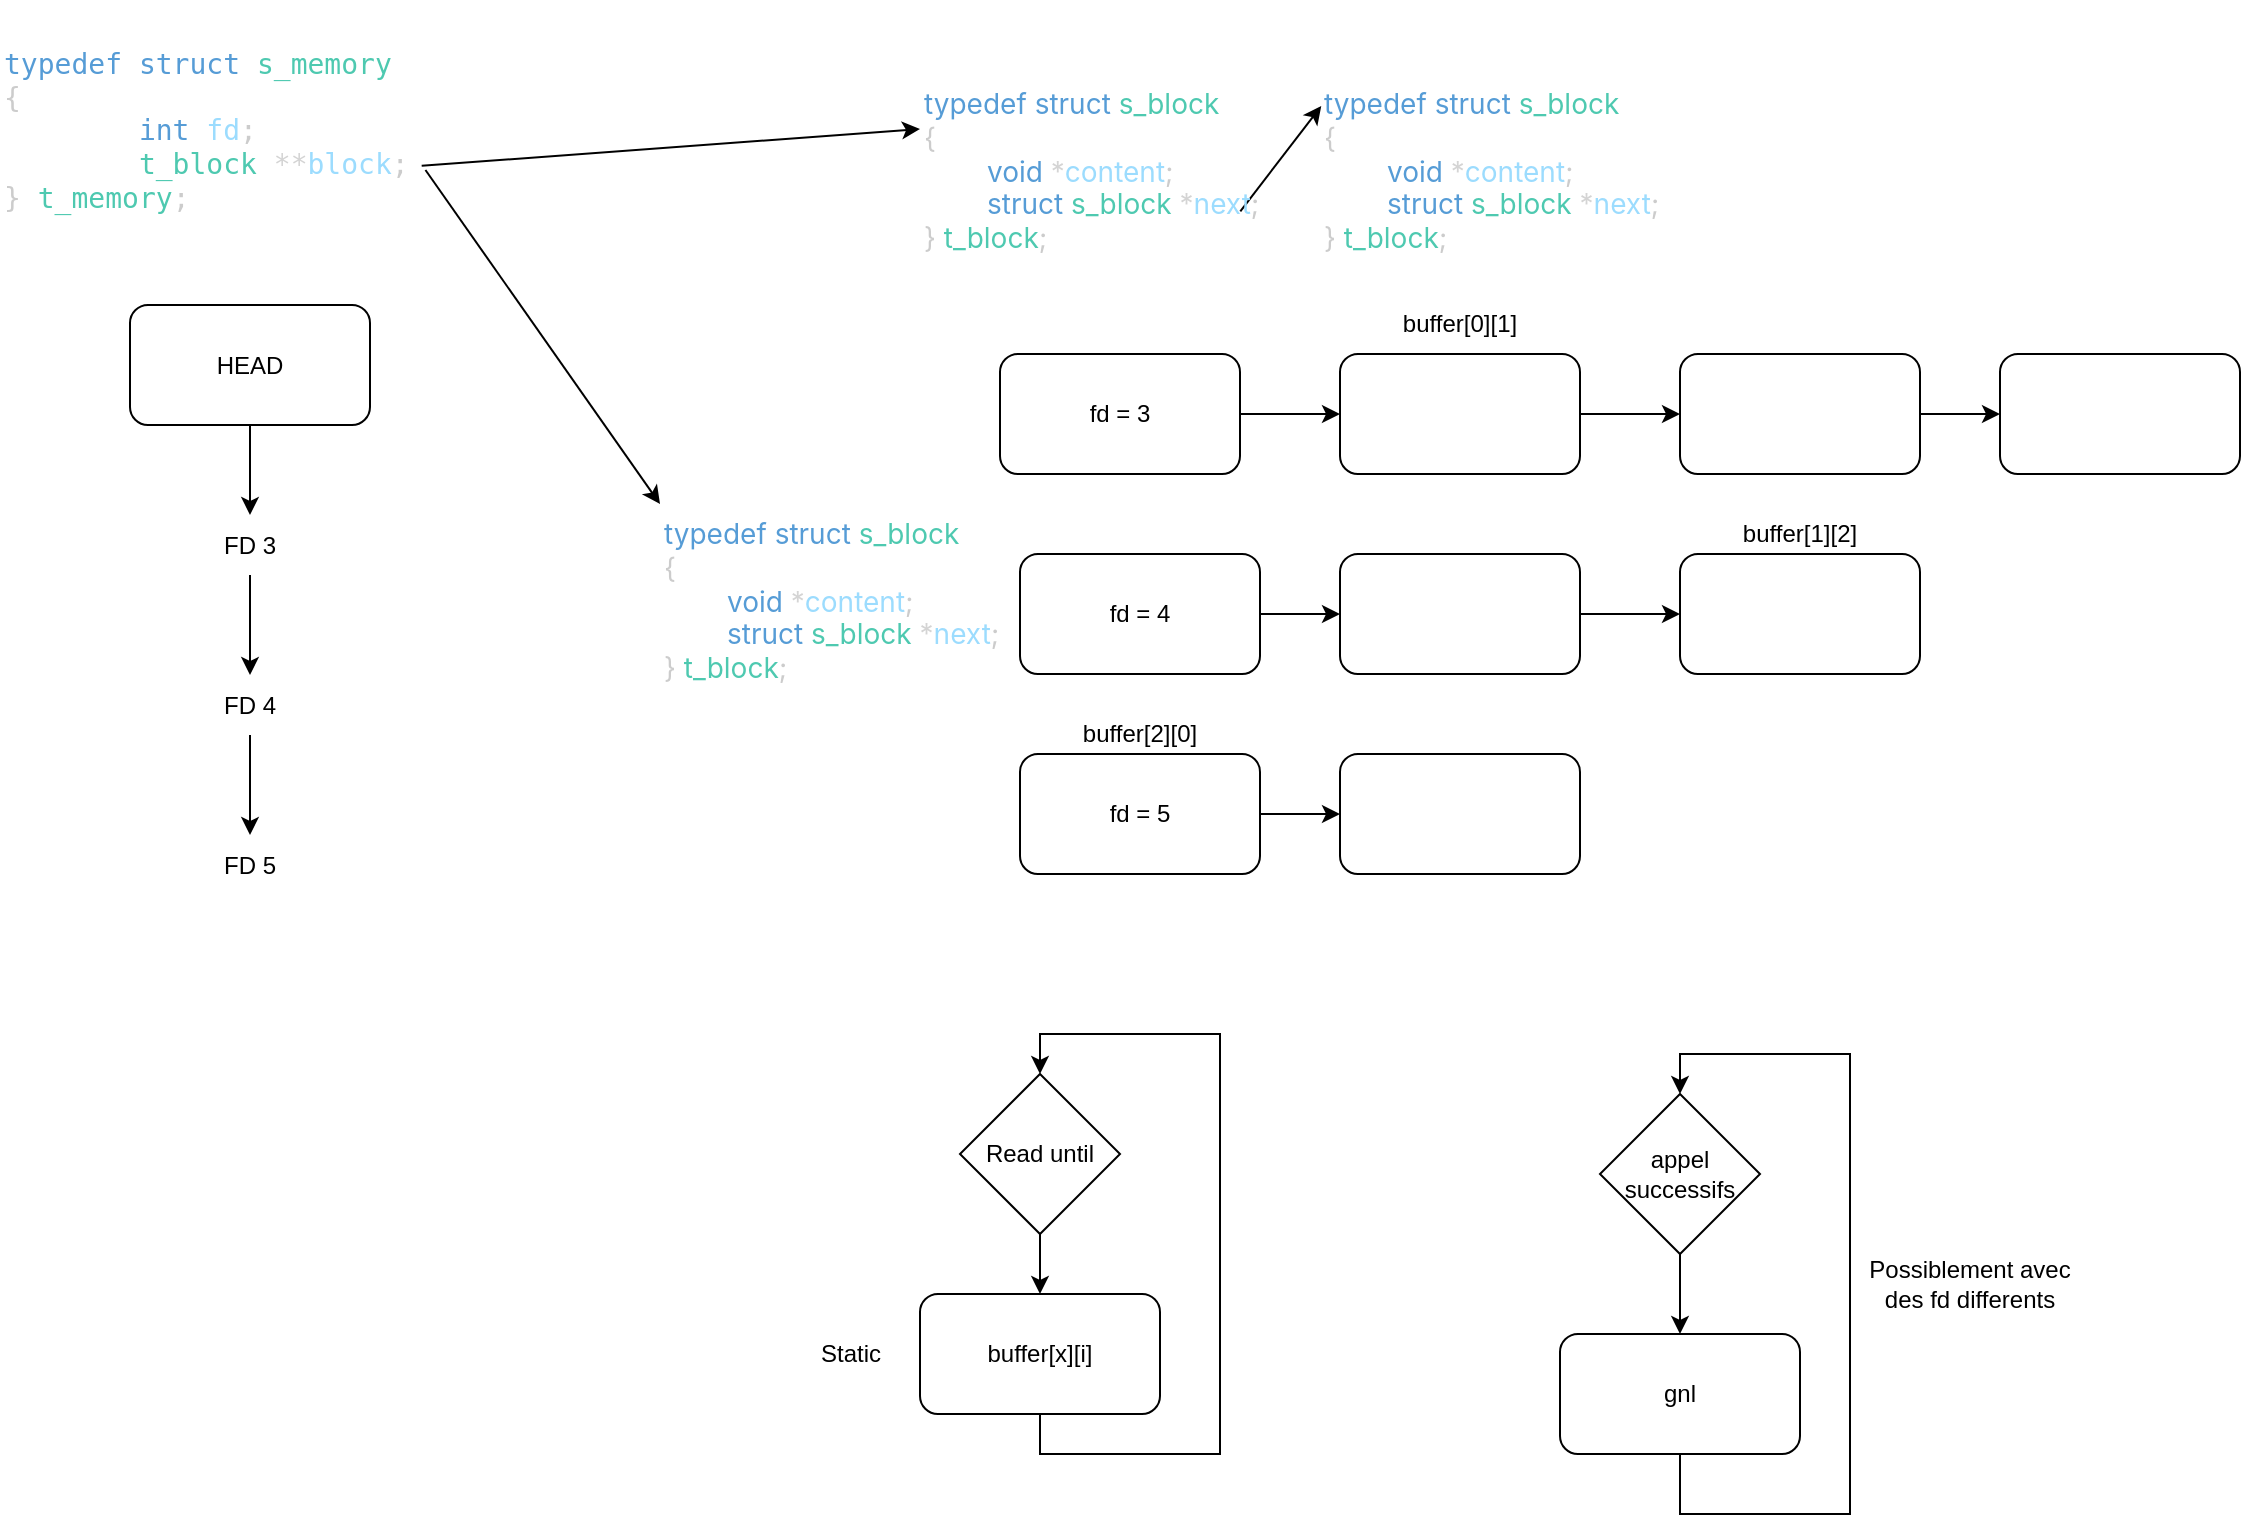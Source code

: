 <mxfile>
    <diagram name="Page-1" id="oualNqmhVdSyiMbCjpdy">
        <mxGraphModel dx="2861" dy="922" grid="1" gridSize="10" guides="1" tooltips="1" connect="1" arrows="1" fold="1" page="1" pageScale="1" pageWidth="850" pageHeight="1100" math="0" shadow="0">
            <root>
                <mxCell id="0"/>
                <mxCell id="1" parent="0"/>
                <mxCell id="vRCCecJixSy_UI1cMsrU-2" style="edgeStyle=orthogonalEdgeStyle;rounded=0;orthogonalLoop=1;jettySize=auto;html=1;entryX=0.5;entryY=0;entryDx=0;entryDy=0;" parent="1" source="msT65zn4vpUbiCjl3Sjb-1" target="msT65zn4vpUbiCjl3Sjb-8" edge="1">
                    <mxGeometry relative="1" as="geometry">
                        <Array as="points">
                            <mxPoint x="40" y="830"/>
                            <mxPoint x="130" y="830"/>
                            <mxPoint x="130" y="620"/>
                            <mxPoint x="40" y="620"/>
                        </Array>
                    </mxGeometry>
                </mxCell>
                <mxCell id="msT65zn4vpUbiCjl3Sjb-1" value="buffer[x][i]" style="rounded=1;whiteSpace=wrap;html=1;" parent="1" vertex="1">
                    <mxGeometry x="-20" y="750" width="120" height="60" as="geometry"/>
                </mxCell>
                <mxCell id="msT65zn4vpUbiCjl3Sjb-6" style="edgeStyle=orthogonalEdgeStyle;rounded=0;orthogonalLoop=1;jettySize=auto;html=1;entryX=0.5;entryY=0;entryDx=0;entryDy=0;" parent="1" source="msT65zn4vpUbiCjl3Sjb-2" target="msT65zn4vpUbiCjl3Sjb-3" edge="1">
                    <mxGeometry relative="1" as="geometry">
                        <Array as="points">
                            <mxPoint x="360" y="860"/>
                            <mxPoint x="445" y="860"/>
                            <mxPoint x="445" y="630"/>
                            <mxPoint x="360" y="630"/>
                        </Array>
                    </mxGeometry>
                </mxCell>
                <mxCell id="msT65zn4vpUbiCjl3Sjb-2" value="gnl" style="rounded=1;whiteSpace=wrap;html=1;" parent="1" vertex="1">
                    <mxGeometry x="300" y="770" width="120" height="60" as="geometry"/>
                </mxCell>
                <mxCell id="msT65zn4vpUbiCjl3Sjb-5" value="" style="edgeStyle=orthogonalEdgeStyle;rounded=0;orthogonalLoop=1;jettySize=auto;html=1;" parent="1" source="msT65zn4vpUbiCjl3Sjb-3" target="msT65zn4vpUbiCjl3Sjb-2" edge="1">
                    <mxGeometry relative="1" as="geometry"/>
                </mxCell>
                <mxCell id="msT65zn4vpUbiCjl3Sjb-3" value="appel successifs" style="rhombus;whiteSpace=wrap;html=1;" parent="1" vertex="1">
                    <mxGeometry x="320" y="650" width="80" height="80" as="geometry"/>
                </mxCell>
                <mxCell id="msT65zn4vpUbiCjl3Sjb-9" value="" style="edgeStyle=orthogonalEdgeStyle;rounded=0;orthogonalLoop=1;jettySize=auto;html=1;" parent="1" source="msT65zn4vpUbiCjl3Sjb-8" target="msT65zn4vpUbiCjl3Sjb-1" edge="1">
                    <mxGeometry relative="1" as="geometry"/>
                </mxCell>
                <mxCell id="msT65zn4vpUbiCjl3Sjb-8" value="Read until" style="rhombus;whiteSpace=wrap;html=1;" parent="1" vertex="1">
                    <mxGeometry y="640" width="80" height="80" as="geometry"/>
                </mxCell>
                <mxCell id="msT65zn4vpUbiCjl3Sjb-13" value="" style="edgeStyle=orthogonalEdgeStyle;rounded=0;orthogonalLoop=1;jettySize=auto;html=1;" parent="1" source="msT65zn4vpUbiCjl3Sjb-11" target="msT65zn4vpUbiCjl3Sjb-12" edge="1">
                    <mxGeometry relative="1" as="geometry"/>
                </mxCell>
                <mxCell id="msT65zn4vpUbiCjl3Sjb-11" value="fd = 3" style="rounded=1;whiteSpace=wrap;html=1;" parent="1" vertex="1">
                    <mxGeometry x="20" y="280" width="120" height="60" as="geometry"/>
                </mxCell>
                <mxCell id="msT65zn4vpUbiCjl3Sjb-16" value="" style="edgeStyle=orthogonalEdgeStyle;rounded=0;orthogonalLoop=1;jettySize=auto;html=1;" parent="1" source="msT65zn4vpUbiCjl3Sjb-12" target="msT65zn4vpUbiCjl3Sjb-14" edge="1">
                    <mxGeometry relative="1" as="geometry"/>
                </mxCell>
                <mxCell id="msT65zn4vpUbiCjl3Sjb-12" value="" style="rounded=1;whiteSpace=wrap;html=1;" parent="1" vertex="1">
                    <mxGeometry x="190" y="280" width="120" height="60" as="geometry"/>
                </mxCell>
                <mxCell id="msT65zn4vpUbiCjl3Sjb-17" value="" style="edgeStyle=orthogonalEdgeStyle;rounded=0;orthogonalLoop=1;jettySize=auto;html=1;" parent="1" source="msT65zn4vpUbiCjl3Sjb-14" target="msT65zn4vpUbiCjl3Sjb-15" edge="1">
                    <mxGeometry relative="1" as="geometry"/>
                </mxCell>
                <mxCell id="msT65zn4vpUbiCjl3Sjb-14" value="" style="rounded=1;whiteSpace=wrap;html=1;" parent="1" vertex="1">
                    <mxGeometry x="360" y="280" width="120" height="60" as="geometry"/>
                </mxCell>
                <mxCell id="msT65zn4vpUbiCjl3Sjb-15" value="" style="rounded=1;whiteSpace=wrap;html=1;" parent="1" vertex="1">
                    <mxGeometry x="520" y="280" width="120" height="60" as="geometry"/>
                </mxCell>
                <mxCell id="msT65zn4vpUbiCjl3Sjb-18" value="" style="edgeStyle=orthogonalEdgeStyle;rounded=0;orthogonalLoop=1;jettySize=auto;html=1;" parent="1" source="msT65zn4vpUbiCjl3Sjb-19" target="msT65zn4vpUbiCjl3Sjb-21" edge="1">
                    <mxGeometry relative="1" as="geometry"/>
                </mxCell>
                <mxCell id="msT65zn4vpUbiCjl3Sjb-19" value="fd = 4" style="rounded=1;whiteSpace=wrap;html=1;" parent="1" vertex="1">
                    <mxGeometry x="30" y="380" width="120" height="60" as="geometry"/>
                </mxCell>
                <mxCell id="msT65zn4vpUbiCjl3Sjb-20" value="" style="edgeStyle=orthogonalEdgeStyle;rounded=0;orthogonalLoop=1;jettySize=auto;html=1;" parent="1" source="msT65zn4vpUbiCjl3Sjb-21" target="msT65zn4vpUbiCjl3Sjb-23" edge="1">
                    <mxGeometry relative="1" as="geometry"/>
                </mxCell>
                <mxCell id="msT65zn4vpUbiCjl3Sjb-21" value="" style="rounded=1;whiteSpace=wrap;html=1;" parent="1" vertex="1">
                    <mxGeometry x="190" y="380" width="120" height="60" as="geometry"/>
                </mxCell>
                <mxCell id="msT65zn4vpUbiCjl3Sjb-23" value="" style="rounded=1;whiteSpace=wrap;html=1;" parent="1" vertex="1">
                    <mxGeometry x="360" y="380" width="120" height="60" as="geometry"/>
                </mxCell>
                <mxCell id="msT65zn4vpUbiCjl3Sjb-32" value="buffer[0][1]" style="text;html=1;align=center;verticalAlign=middle;whiteSpace=wrap;rounded=0;" parent="1" vertex="1">
                    <mxGeometry x="220" y="250" width="60" height="30" as="geometry"/>
                </mxCell>
                <mxCell id="msT65zn4vpUbiCjl3Sjb-33" value="buffer[1][2]" style="text;html=1;align=center;verticalAlign=middle;whiteSpace=wrap;rounded=0;" parent="1" vertex="1">
                    <mxGeometry x="390" y="355" width="60" height="30" as="geometry"/>
                </mxCell>
                <mxCell id="msT65zn4vpUbiCjl3Sjb-34" value="" style="edgeStyle=orthogonalEdgeStyle;rounded=0;orthogonalLoop=1;jettySize=auto;html=1;" parent="1" source="msT65zn4vpUbiCjl3Sjb-35" target="msT65zn4vpUbiCjl3Sjb-37" edge="1">
                    <mxGeometry relative="1" as="geometry"/>
                </mxCell>
                <mxCell id="msT65zn4vpUbiCjl3Sjb-35" value="fd = 5" style="rounded=1;whiteSpace=wrap;html=1;" parent="1" vertex="1">
                    <mxGeometry x="30" y="480" width="120" height="60" as="geometry"/>
                </mxCell>
                <mxCell id="msT65zn4vpUbiCjl3Sjb-37" value="" style="rounded=1;whiteSpace=wrap;html=1;" parent="1" vertex="1">
                    <mxGeometry x="190" y="480" width="120" height="60" as="geometry"/>
                </mxCell>
                <mxCell id="msT65zn4vpUbiCjl3Sjb-41" value="buffer[2][0]" style="text;html=1;align=center;verticalAlign=middle;whiteSpace=wrap;rounded=0;" parent="1" vertex="1">
                    <mxGeometry x="60" y="455" width="60" height="30" as="geometry"/>
                </mxCell>
                <mxCell id="vRCCecJixSy_UI1cMsrU-3" value="Possiblement avec des fd differents" style="text;html=1;align=center;verticalAlign=middle;whiteSpace=wrap;rounded=0;" parent="1" vertex="1">
                    <mxGeometry x="450" y="720" width="110" height="50" as="geometry"/>
                </mxCell>
                <mxCell id="2" value="Static" style="text;html=1;align=center;verticalAlign=middle;resizable=0;points=[];autosize=1;strokeColor=none;fillColor=none;" vertex="1" parent="1">
                    <mxGeometry x="-80" y="765" width="50" height="30" as="geometry"/>
                </mxCell>
                <mxCell id="10" style="edgeStyle=none;html=1;entryX=0;entryY=0.25;entryDx=0;entryDy=0;fontSize=14;exitX=1.004;exitY=0.592;exitDx=0;exitDy=0;exitPerimeter=0;" edge="1" parent="1" source="4" target="5">
                    <mxGeometry relative="1" as="geometry"/>
                </mxCell>
                <mxCell id="14" style="edgeStyle=none;html=1;exitX=1.013;exitY=0.607;exitDx=0;exitDy=0;entryX=0;entryY=0;entryDx=0;entryDy=0;fontSize=14;exitPerimeter=0;" edge="1" parent="1" source="4" target="13">
                    <mxGeometry relative="1" as="geometry"/>
                </mxCell>
                <mxCell id="4" value="&lt;div style=&quot;border-color: rgb(0, 0, 0); color: rgb(204, 204, 204); font-family: &amp;quot;Fira Code&amp;quot;, &amp;quot;Droid Sans Mono&amp;quot;, &amp;quot;monospace&amp;quot;, monospace; font-size: 14px; font-style: normal; font-variant-ligatures: normal; font-variant-caps: normal; font-weight: 400; letter-spacing: normal; orphans: 2; text-align: left; text-indent: 0px; text-transform: none; widows: 2; word-spacing: 0px; -webkit-text-stroke-width: 0px; text-decoration-thickness: initial; text-decoration-style: initial; text-decoration-color: initial;&quot;&gt;&lt;span style=&quot;border-color: rgb(0, 0, 0); color: rgb(86, 156, 214);&quot;&gt;&lt;br class=&quot;Apple-interchange-newline&quot;&gt;typedef&lt;/span&gt;&lt;span style=&quot;border-color: rgb(0, 0, 0); color: rgb(204, 204, 204);&quot;&gt;&lt;span&gt;&amp;nbsp;&lt;/span&gt;&lt;/span&gt;&lt;span style=&quot;border-color: rgb(0, 0, 0); color: rgb(86, 156, 214);&quot;&gt;struct&lt;/span&gt;&lt;span style=&quot;border-color: rgb(0, 0, 0); color: rgb(204, 204, 204);&quot;&gt;&lt;span&gt;&amp;nbsp;&lt;/span&gt;&lt;/span&gt;&lt;span style=&quot;border-color: rgb(0, 0, 0); color: rgb(78, 201, 176);&quot;&gt;s_memory&lt;/span&gt;&lt;span style=&quot;border-color: rgb(0, 0, 0); color: rgb(204, 204, 204);&quot;&gt;&lt;/span&gt;&lt;/div&gt;&lt;div style=&quot;border-color: rgb(0, 0, 0); color: rgb(204, 204, 204); font-family: &amp;quot;Fira Code&amp;quot;, &amp;quot;Droid Sans Mono&amp;quot;, &amp;quot;monospace&amp;quot;, monospace; font-size: 14px; font-style: normal; font-variant-ligatures: normal; font-variant-caps: normal; font-weight: 400; letter-spacing: normal; orphans: 2; text-align: left; text-indent: 0px; text-transform: none; widows: 2; word-spacing: 0px; -webkit-text-stroke-width: 0px; text-decoration-thickness: initial; text-decoration-style: initial; text-decoration-color: initial;&quot;&gt;&lt;span style=&quot;border-color: rgb(0, 0, 0); color: rgb(204, 204, 204);&quot;&gt;{&lt;/span&gt;&lt;/div&gt;&lt;div style=&quot;border-color: rgb(0, 0, 0); color: rgb(204, 204, 204); font-family: &amp;quot;Fira Code&amp;quot;, &amp;quot;Droid Sans Mono&amp;quot;, &amp;quot;monospace&amp;quot;, monospace; font-size: 14px; font-style: normal; font-variant-ligatures: normal; font-variant-caps: normal; font-weight: 400; letter-spacing: normal; orphans: 2; text-align: left; text-indent: 0px; text-transform: none; widows: 2; word-spacing: 0px; -webkit-text-stroke-width: 0px; text-decoration-thickness: initial; text-decoration-style: initial; text-decoration-color: initial;&quot;&gt;&lt;span style=&quot;border-color: rgb(0, 0, 0); color: rgb(204, 204, 204);&quot;&gt;&lt;/span&gt;&lt;span style=&quot;border-color: rgb(0, 0, 0); color: rgb(86, 156, 214);&quot;&gt;&lt;span style=&quot;white-space: pre;&quot;&gt;&#9;&lt;/span&gt;int&lt;/span&gt;&lt;span style=&quot;border-color: rgb(0, 0, 0); color: rgb(204, 204, 204);&quot;&gt;&lt;span&gt;&amp;nbsp;&lt;/span&gt;&lt;/span&gt;&lt;span style=&quot;border-color: rgb(0, 0, 0); color: rgb(156, 220, 254);&quot;&gt;fd&lt;/span&gt;&lt;span style=&quot;border-color: rgb(0, 0, 0); color: rgb(204, 204, 204);&quot;&gt;;&lt;/span&gt;&lt;/div&gt;&lt;div style=&quot;border-color: rgb(0, 0, 0); color: rgb(204, 204, 204); font-family: &amp;quot;Fira Code&amp;quot;, &amp;quot;Droid Sans Mono&amp;quot;, &amp;quot;monospace&amp;quot;, monospace; font-size: 14px; font-style: normal; font-variant-ligatures: normal; font-variant-caps: normal; font-weight: 400; letter-spacing: normal; orphans: 2; text-align: left; text-indent: 0px; text-transform: none; widows: 2; word-spacing: 0px; -webkit-text-stroke-width: 0px; text-decoration-thickness: initial; text-decoration-style: initial; text-decoration-color: initial;&quot;&gt;&lt;span style=&quot;border-color: rgb(0, 0, 0); color: rgb(204, 204, 204);&quot;&gt;&lt;/span&gt;&lt;span style=&quot;border-color: rgb(0, 0, 0); color: rgb(78, 201, 176);&quot;&gt;&lt;span style=&quot;white-space: pre;&quot;&gt;&#9;&lt;/span&gt;t_block&lt;/span&gt;&lt;span style=&quot;border-color: rgb(0, 0, 0); color: rgb(204, 204, 204);&quot;&gt;&lt;span&gt;&amp;nbsp;&lt;/span&gt;&lt;/span&gt;&lt;span style=&quot;border-color: rgb(0, 0, 0); color: rgb(212, 212, 212);&quot;&gt;**&lt;/span&gt;&lt;span style=&quot;border-color: rgb(0, 0, 0); color: rgb(156, 220, 254);&quot;&gt;block&lt;/span&gt;&lt;span style=&quot;border-color: rgb(0, 0, 0); color: rgb(204, 204, 204);&quot;&gt;;&lt;/span&gt;&lt;/div&gt;&lt;div style=&quot;border-color: rgb(0, 0, 0); color: rgb(204, 204, 204); font-family: &amp;quot;Fira Code&amp;quot;, &amp;quot;Droid Sans Mono&amp;quot;, &amp;quot;monospace&amp;quot;, monospace; font-size: 14px; font-style: normal; font-variant-ligatures: normal; font-variant-caps: normal; font-weight: 400; letter-spacing: normal; orphans: 2; text-align: left; text-indent: 0px; text-transform: none; widows: 2; word-spacing: 0px; -webkit-text-stroke-width: 0px; text-decoration-thickness: initial; text-decoration-style: initial; text-decoration-color: initial;&quot;&gt;&lt;span style=&quot;border-color: rgb(0, 0, 0); color: rgb(204, 204, 204);&quot;&gt;}&lt;span&gt;&amp;nbsp;&lt;/span&gt;&lt;/span&gt;&lt;span style=&quot;border-color: rgb(0, 0, 0); color: rgb(78, 201, 176);&quot;&gt;t_memory&lt;/span&gt;&lt;span style=&quot;border-color: rgb(0, 0, 0); color: rgb(204, 204, 204);&quot;&gt;;&lt;/span&gt;&lt;/div&gt;" style="text;whiteSpace=wrap;html=1;" vertex="1" parent="1">
                    <mxGeometry x="-480" y="103" width="210" height="140" as="geometry"/>
                </mxCell>
                <mxCell id="8" style="edgeStyle=none;html=1;exitX=1.001;exitY=0.624;exitDx=0;exitDy=0;entryX=0.003;entryY=0.146;entryDx=0;entryDy=0;entryPerimeter=0;fontSize=14;exitPerimeter=0;" edge="1" parent="1" source="5" target="7">
                    <mxGeometry relative="1" as="geometry"/>
                </mxCell>
                <mxCell id="5" value="&lt;div style=&quot;border-color: rgb(0, 0, 0); font-size: 14px;&quot;&gt;&lt;font face=&quot;-apple-system, BlinkMacSystemFont, Segoe UI Variable, Segoe UI, system-ui, ui-sans-serif, Helvetica, Arial, sans-serif, Apple Color Emoji, Segoe UI Emoji&quot;&gt;&lt;span style=&quot;border-color: rgb(0, 0, 0); color: rgb(86, 156, 214); font-size: 14px;&quot;&gt;typedef&lt;/span&gt;&lt;span style=&quot;border-color: rgb(0, 0, 0); color: rgb(204, 204, 204); font-size: 14px;&quot;&gt;&lt;span style=&quot;font-size: 14px;&quot;&gt;&amp;nbsp;&lt;/span&gt;&lt;/span&gt;&lt;span style=&quot;border-color: rgb(0, 0, 0); color: rgb(86, 156, 214); font-size: 14px;&quot;&gt;struct&lt;/span&gt;&lt;span style=&quot;border-color: rgb(0, 0, 0); color: rgb(204, 204, 204); font-size: 14px;&quot;&gt;&lt;span style=&quot;font-size: 14px;&quot;&gt;&amp;nbsp;&lt;/span&gt;&lt;/span&gt;&lt;span style=&quot;border-color: rgb(0, 0, 0); color: rgb(78, 201, 176); font-size: 14px;&quot;&gt;s_block&lt;/span&gt;&lt;span style=&quot;border-color: rgb(0, 0, 0); color: rgb(204, 204, 204); font-size: 14px;&quot;&gt;&lt;/span&gt;&lt;/font&gt;&lt;/div&gt;&lt;div style=&quot;border-color: rgb(0, 0, 0); font-size: 14px;&quot;&gt;&lt;span style=&quot;border-color: rgb(0, 0, 0); color: rgb(204, 204, 204); font-size: 14px;&quot;&gt;&lt;font face=&quot;-apple-system, BlinkMacSystemFont, Segoe UI Variable, Segoe UI, system-ui, ui-sans-serif, Helvetica, Arial, sans-serif, Apple Color Emoji, Segoe UI Emoji&quot;&gt;{&lt;/font&gt;&lt;/span&gt;&lt;/div&gt;&lt;div style=&quot;border-color: rgb(0, 0, 0); font-size: 14px;&quot;&gt;&lt;font face=&quot;-apple-system, BlinkMacSystemFont, Segoe UI Variable, Segoe UI, system-ui, ui-sans-serif, Helvetica, Arial, sans-serif, Apple Color Emoji, Segoe UI Emoji&quot;&gt;&lt;span style=&quot;border-color: rgb(0, 0, 0); color: rgb(204, 204, 204); font-size: 14px;&quot;&gt;&lt;/span&gt;&lt;span style=&quot;border-color: rgb(0, 0, 0); color: rgb(86, 156, 214); font-size: 14px;&quot;&gt;&lt;span style=&quot;border-color: rgb(0, 0, 0); font-size: 14px;&quot;&gt;&#9;&lt;/span&gt;&lt;span style=&quot;white-space: pre; font-size: 14px;&quot;&gt;&#9;&lt;/span&gt;void&lt;/span&gt;&lt;span style=&quot;border-color: rgb(0, 0, 0); color: rgb(204, 204, 204); font-size: 14px;&quot;&gt;&lt;span style=&quot;font-size: 14px;&quot;&gt;&amp;nbsp;&lt;/span&gt;&lt;/span&gt;&lt;span style=&quot;border-color: rgb(0, 0, 0); color: rgb(212, 212, 212); font-size: 14px;&quot;&gt;*&lt;/span&gt;&lt;span style=&quot;border-color: rgb(0, 0, 0); color: rgb(156, 220, 254); font-size: 14px;&quot;&gt;content&lt;/span&gt;&lt;span style=&quot;border-color: rgb(0, 0, 0); color: rgb(204, 204, 204); font-size: 14px;&quot;&gt;;&lt;/span&gt;&lt;/font&gt;&lt;/div&gt;&lt;div style=&quot;border-color: rgb(0, 0, 0); font-size: 14px;&quot;&gt;&lt;font face=&quot;-apple-system, BlinkMacSystemFont, Segoe UI Variable, Segoe UI, system-ui, ui-sans-serif, Helvetica, Arial, sans-serif, Apple Color Emoji, Segoe UI Emoji&quot;&gt;&lt;span style=&quot;border-color: rgb(0, 0, 0); color: rgb(204, 204, 204); font-size: 14px;&quot;&gt;&lt;/span&gt;&lt;span style=&quot;border-color: rgb(0, 0, 0); color: rgb(86, 156, 214); font-size: 14px;&quot;&gt;&lt;span style=&quot;border-color: rgb(0, 0, 0); font-size: 14px;&quot;&gt;&#9;&lt;/span&gt;&lt;span style=&quot;white-space: pre; font-size: 14px;&quot;&gt;&#9;&lt;/span&gt;struct&lt;/span&gt;&lt;span style=&quot;border-color: rgb(0, 0, 0); color: rgb(204, 204, 204); font-size: 14px;&quot;&gt;&lt;span style=&quot;font-size: 14px;&quot;&gt;&amp;nbsp;&lt;/span&gt;&lt;/span&gt;&lt;span style=&quot;border-color: rgb(0, 0, 0); color: rgb(78, 201, 176); font-size: 14px;&quot;&gt;s_block&lt;/span&gt;&lt;span style=&quot;border-color: rgb(0, 0, 0); color: rgb(204, 204, 204); font-size: 14px;&quot;&gt;&lt;span style=&quot;font-size: 14px;&quot;&gt;&amp;nbsp;&lt;/span&gt;&lt;/span&gt;&lt;span style=&quot;border-color: rgb(0, 0, 0); color: rgb(212, 212, 212); font-size: 14px;&quot;&gt;*&lt;/span&gt;&lt;span style=&quot;border-color: rgb(0, 0, 0); color: rgb(156, 220, 254); font-size: 14px;&quot;&gt;next&lt;/span&gt;&lt;span style=&quot;border-color: rgb(0, 0, 0); color: rgb(204, 204, 204); font-size: 14px;&quot;&gt;;&lt;/span&gt;&lt;/font&gt;&lt;/div&gt;&lt;div style=&quot;border-color: rgb(0, 0, 0); font-size: 14px;&quot;&gt;&lt;font face=&quot;-apple-system, BlinkMacSystemFont, Segoe UI Variable, Segoe UI, system-ui, ui-sans-serif, Helvetica, Arial, sans-serif, Apple Color Emoji, Segoe UI Emoji&quot;&gt;&lt;span style=&quot;border-color: rgb(0, 0, 0); color: rgb(204, 204, 204); font-size: 14px;&quot;&gt;}&lt;span style=&quot;font-size: 14px;&quot;&gt;&amp;nbsp;&lt;/span&gt;&lt;/span&gt;&lt;span style=&quot;border-color: rgb(0, 0, 0); color: rgb(78, 201, 176); font-size: 14px;&quot;&gt;t_block&lt;/span&gt;&lt;span style=&quot;border-color: rgb(0, 0, 0); color: rgb(204, 204, 204); font-size: 14px;&quot;&gt;;&lt;/span&gt;&lt;/font&gt;&lt;/div&gt;" style="text;whiteSpace=wrap;html=1;fontSize=14;" vertex="1" parent="1">
                    <mxGeometry x="-20" y="140" width="160" height="110" as="geometry"/>
                </mxCell>
                <mxCell id="6" value="" style="group" vertex="1" connectable="0" parent="1">
                    <mxGeometry x="-415" y="255.5" width="120" height="295" as="geometry"/>
                </mxCell>
                <mxCell id="msT65zn4vpUbiCjl3Sjb-25" value="HEAD" style="rounded=1;whiteSpace=wrap;html=1;" parent="6" vertex="1">
                    <mxGeometry width="120" height="60" as="geometry"/>
                </mxCell>
                <mxCell id="msT65zn4vpUbiCjl3Sjb-28" value="FD 3" style="text;html=1;align=center;verticalAlign=middle;whiteSpace=wrap;rounded=0;" parent="6" vertex="1">
                    <mxGeometry x="30" y="105" width="60" height="30" as="geometry"/>
                </mxCell>
                <mxCell id="msT65zn4vpUbiCjl3Sjb-30" style="edgeStyle=orthogonalEdgeStyle;rounded=0;orthogonalLoop=1;jettySize=auto;html=1;entryX=0.5;entryY=0;entryDx=0;entryDy=0;" parent="6" source="msT65zn4vpUbiCjl3Sjb-25" target="msT65zn4vpUbiCjl3Sjb-28" edge="1">
                    <mxGeometry relative="1" as="geometry">
                        <mxPoint x="70" y="100" as="targetPoint"/>
                    </mxGeometry>
                </mxCell>
                <mxCell id="msT65zn4vpUbiCjl3Sjb-29" value="FD 4" style="text;html=1;align=center;verticalAlign=middle;whiteSpace=wrap;rounded=0;" parent="6" vertex="1">
                    <mxGeometry x="30" y="185" width="60" height="30" as="geometry"/>
                </mxCell>
                <mxCell id="msT65zn4vpUbiCjl3Sjb-31" style="edgeStyle=orthogonalEdgeStyle;rounded=0;orthogonalLoop=1;jettySize=auto;html=1;entryX=0.5;entryY=0;entryDx=0;entryDy=0;" parent="6" source="msT65zn4vpUbiCjl3Sjb-28" target="msT65zn4vpUbiCjl3Sjb-29" edge="1">
                    <mxGeometry relative="1" as="geometry"/>
                </mxCell>
                <mxCell id="msT65zn4vpUbiCjl3Sjb-39" value="FD 5" style="text;html=1;align=center;verticalAlign=middle;whiteSpace=wrap;rounded=0;" parent="6" vertex="1">
                    <mxGeometry x="30" y="265" width="60" height="30" as="geometry"/>
                </mxCell>
                <mxCell id="msT65zn4vpUbiCjl3Sjb-40" style="edgeStyle=orthogonalEdgeStyle;rounded=0;orthogonalLoop=1;jettySize=auto;html=1;" parent="6" source="msT65zn4vpUbiCjl3Sjb-29" target="msT65zn4vpUbiCjl3Sjb-39" edge="1">
                    <mxGeometry relative="1" as="geometry"/>
                </mxCell>
                <mxCell id="7" value="&lt;div style=&quot;border-color: rgb(0, 0, 0); font-size: 14px;&quot;&gt;&lt;font face=&quot;-apple-system, BlinkMacSystemFont, Segoe UI Variable, Segoe UI, system-ui, ui-sans-serif, Helvetica, Arial, sans-serif, Apple Color Emoji, Segoe UI Emoji&quot;&gt;&lt;span style=&quot;border-color: rgb(0, 0, 0); color: rgb(86, 156, 214); font-size: 14px;&quot;&gt;typedef&lt;/span&gt;&lt;span style=&quot;border-color: rgb(0, 0, 0); color: rgb(204, 204, 204); font-size: 14px;&quot;&gt;&lt;span style=&quot;font-size: 14px;&quot;&gt;&amp;nbsp;&lt;/span&gt;&lt;/span&gt;&lt;span style=&quot;border-color: rgb(0, 0, 0); color: rgb(86, 156, 214); font-size: 14px;&quot;&gt;struct&lt;/span&gt;&lt;span style=&quot;border-color: rgb(0, 0, 0); color: rgb(204, 204, 204); font-size: 14px;&quot;&gt;&lt;span style=&quot;font-size: 14px;&quot;&gt;&amp;nbsp;&lt;/span&gt;&lt;/span&gt;&lt;span style=&quot;border-color: rgb(0, 0, 0); color: rgb(78, 201, 176); font-size: 14px;&quot;&gt;s_block&lt;/span&gt;&lt;span style=&quot;border-color: rgb(0, 0, 0); color: rgb(204, 204, 204); font-size: 14px;&quot;&gt;&lt;/span&gt;&lt;/font&gt;&lt;/div&gt;&lt;div style=&quot;border-color: rgb(0, 0, 0); font-size: 14px;&quot;&gt;&lt;span style=&quot;border-color: rgb(0, 0, 0); color: rgb(204, 204, 204); font-size: 14px;&quot;&gt;&lt;font face=&quot;-apple-system, BlinkMacSystemFont, Segoe UI Variable, Segoe UI, system-ui, ui-sans-serif, Helvetica, Arial, sans-serif, Apple Color Emoji, Segoe UI Emoji&quot;&gt;{&lt;/font&gt;&lt;/span&gt;&lt;/div&gt;&lt;div style=&quot;border-color: rgb(0, 0, 0); font-size: 14px;&quot;&gt;&lt;font face=&quot;-apple-system, BlinkMacSystemFont, Segoe UI Variable, Segoe UI, system-ui, ui-sans-serif, Helvetica, Arial, sans-serif, Apple Color Emoji, Segoe UI Emoji&quot;&gt;&lt;span style=&quot;border-color: rgb(0, 0, 0); color: rgb(204, 204, 204); font-size: 14px;&quot;&gt;&lt;/span&gt;&lt;span style=&quot;border-color: rgb(0, 0, 0); color: rgb(86, 156, 214); font-size: 14px;&quot;&gt;&lt;span style=&quot;border-color: rgb(0, 0, 0); font-size: 14px;&quot;&gt;&#9;&lt;/span&gt;&lt;span style=&quot;white-space: pre; font-size: 14px;&quot;&gt;&#9;&lt;/span&gt;void&lt;/span&gt;&lt;span style=&quot;border-color: rgb(0, 0, 0); color: rgb(204, 204, 204); font-size: 14px;&quot;&gt;&lt;span style=&quot;font-size: 14px;&quot;&gt;&amp;nbsp;&lt;/span&gt;&lt;/span&gt;&lt;span style=&quot;border-color: rgb(0, 0, 0); color: rgb(212, 212, 212); font-size: 14px;&quot;&gt;*&lt;/span&gt;&lt;span style=&quot;border-color: rgb(0, 0, 0); color: rgb(156, 220, 254); font-size: 14px;&quot;&gt;content&lt;/span&gt;&lt;span style=&quot;border-color: rgb(0, 0, 0); color: rgb(204, 204, 204); font-size: 14px;&quot;&gt;;&lt;/span&gt;&lt;/font&gt;&lt;/div&gt;&lt;div style=&quot;border-color: rgb(0, 0, 0); font-size: 14px;&quot;&gt;&lt;font face=&quot;-apple-system, BlinkMacSystemFont, Segoe UI Variable, Segoe UI, system-ui, ui-sans-serif, Helvetica, Arial, sans-serif, Apple Color Emoji, Segoe UI Emoji&quot;&gt;&lt;span style=&quot;border-color: rgb(0, 0, 0); color: rgb(204, 204, 204); font-size: 14px;&quot;&gt;&lt;/span&gt;&lt;span style=&quot;border-color: rgb(0, 0, 0); color: rgb(86, 156, 214); font-size: 14px;&quot;&gt;&lt;span style=&quot;border-color: rgb(0, 0, 0); font-size: 14px;&quot;&gt;&#9;&lt;/span&gt;&lt;span style=&quot;white-space: pre; font-size: 14px;&quot;&gt;&#9;&lt;/span&gt;struct&lt;/span&gt;&lt;span style=&quot;border-color: rgb(0, 0, 0); color: rgb(204, 204, 204); font-size: 14px;&quot;&gt;&lt;span style=&quot;font-size: 14px;&quot;&gt;&amp;nbsp;&lt;/span&gt;&lt;/span&gt;&lt;span style=&quot;border-color: rgb(0, 0, 0); color: rgb(78, 201, 176); font-size: 14px;&quot;&gt;s_block&lt;/span&gt;&lt;span style=&quot;border-color: rgb(0, 0, 0); color: rgb(204, 204, 204); font-size: 14px;&quot;&gt;&lt;span style=&quot;font-size: 14px;&quot;&gt;&amp;nbsp;&lt;/span&gt;&lt;/span&gt;&lt;span style=&quot;border-color: rgb(0, 0, 0); color: rgb(212, 212, 212); font-size: 14px;&quot;&gt;*&lt;/span&gt;&lt;span style=&quot;border-color: rgb(0, 0, 0); color: rgb(156, 220, 254); font-size: 14px;&quot;&gt;next&lt;/span&gt;&lt;span style=&quot;border-color: rgb(0, 0, 0); color: rgb(204, 204, 204); font-size: 14px;&quot;&gt;;&lt;/span&gt;&lt;/font&gt;&lt;/div&gt;&lt;div style=&quot;border-color: rgb(0, 0, 0); font-size: 14px;&quot;&gt;&lt;font face=&quot;-apple-system, BlinkMacSystemFont, Segoe UI Variable, Segoe UI, system-ui, ui-sans-serif, Helvetica, Arial, sans-serif, Apple Color Emoji, Segoe UI Emoji&quot;&gt;&lt;span style=&quot;border-color: rgb(0, 0, 0); color: rgb(204, 204, 204); font-size: 14px;&quot;&gt;}&lt;span style=&quot;font-size: 14px;&quot;&gt;&amp;nbsp;&lt;/span&gt;&lt;/span&gt;&lt;span style=&quot;border-color: rgb(0, 0, 0); color: rgb(78, 201, 176); font-size: 14px;&quot;&gt;t_block&lt;/span&gt;&lt;span style=&quot;border-color: rgb(0, 0, 0); color: rgb(204, 204, 204); font-size: 14px;&quot;&gt;;&lt;/span&gt;&lt;/font&gt;&lt;/div&gt;" style="text;whiteSpace=wrap;html=1;fontSize=14;" vertex="1" parent="1">
                    <mxGeometry x="180" y="140" width="210" height="110" as="geometry"/>
                </mxCell>
                <mxCell id="13" value="&lt;div style=&quot;border-color: rgb(0, 0, 0); font-size: 14px;&quot;&gt;&lt;font face=&quot;-apple-system, BlinkMacSystemFont, Segoe UI Variable, Segoe UI, system-ui, ui-sans-serif, Helvetica, Arial, sans-serif, Apple Color Emoji, Segoe UI Emoji&quot;&gt;&lt;span style=&quot;border-color: rgb(0, 0, 0); color: rgb(86, 156, 214); font-size: 14px;&quot;&gt;typedef&lt;/span&gt;&lt;span style=&quot;border-color: rgb(0, 0, 0); color: rgb(204, 204, 204); font-size: 14px;&quot;&gt;&lt;span style=&quot;font-size: 14px;&quot;&gt;&amp;nbsp;&lt;/span&gt;&lt;/span&gt;&lt;span style=&quot;border-color: rgb(0, 0, 0); color: rgb(86, 156, 214); font-size: 14px;&quot;&gt;struct&lt;/span&gt;&lt;span style=&quot;border-color: rgb(0, 0, 0); color: rgb(204, 204, 204); font-size: 14px;&quot;&gt;&lt;span style=&quot;font-size: 14px;&quot;&gt;&amp;nbsp;&lt;/span&gt;&lt;/span&gt;&lt;span style=&quot;border-color: rgb(0, 0, 0); color: rgb(78, 201, 176); font-size: 14px;&quot;&gt;s_block&lt;/span&gt;&lt;span style=&quot;border-color: rgb(0, 0, 0); color: rgb(204, 204, 204); font-size: 14px;&quot;&gt;&lt;/span&gt;&lt;/font&gt;&lt;/div&gt;&lt;div style=&quot;border-color: rgb(0, 0, 0); font-size: 14px;&quot;&gt;&lt;span style=&quot;border-color: rgb(0, 0, 0); color: rgb(204, 204, 204); font-size: 14px;&quot;&gt;&lt;font face=&quot;-apple-system, BlinkMacSystemFont, Segoe UI Variable, Segoe UI, system-ui, ui-sans-serif, Helvetica, Arial, sans-serif, Apple Color Emoji, Segoe UI Emoji&quot;&gt;{&lt;/font&gt;&lt;/span&gt;&lt;/div&gt;&lt;div style=&quot;border-color: rgb(0, 0, 0); font-size: 14px;&quot;&gt;&lt;font face=&quot;-apple-system, BlinkMacSystemFont, Segoe UI Variable, Segoe UI, system-ui, ui-sans-serif, Helvetica, Arial, sans-serif, Apple Color Emoji, Segoe UI Emoji&quot;&gt;&lt;span style=&quot;border-color: rgb(0, 0, 0); color: rgb(204, 204, 204); font-size: 14px;&quot;&gt;&lt;/span&gt;&lt;span style=&quot;border-color: rgb(0, 0, 0); color: rgb(86, 156, 214); font-size: 14px;&quot;&gt;&lt;span style=&quot;border-color: rgb(0, 0, 0); font-size: 14px;&quot;&gt;&#9;&lt;/span&gt;&lt;span style=&quot;white-space: pre; font-size: 14px;&quot;&gt;&#9;&lt;/span&gt;void&lt;/span&gt;&lt;span style=&quot;border-color: rgb(0, 0, 0); color: rgb(204, 204, 204); font-size: 14px;&quot;&gt;&lt;span style=&quot;font-size: 14px;&quot;&gt;&amp;nbsp;&lt;/span&gt;&lt;/span&gt;&lt;span style=&quot;border-color: rgb(0, 0, 0); color: rgb(212, 212, 212); font-size: 14px;&quot;&gt;*&lt;/span&gt;&lt;span style=&quot;border-color: rgb(0, 0, 0); color: rgb(156, 220, 254); font-size: 14px;&quot;&gt;content&lt;/span&gt;&lt;span style=&quot;border-color: rgb(0, 0, 0); color: rgb(204, 204, 204); font-size: 14px;&quot;&gt;;&lt;/span&gt;&lt;/font&gt;&lt;/div&gt;&lt;div style=&quot;border-color: rgb(0, 0, 0); font-size: 14px;&quot;&gt;&lt;font face=&quot;-apple-system, BlinkMacSystemFont, Segoe UI Variable, Segoe UI, system-ui, ui-sans-serif, Helvetica, Arial, sans-serif, Apple Color Emoji, Segoe UI Emoji&quot;&gt;&lt;span style=&quot;border-color: rgb(0, 0, 0); color: rgb(204, 204, 204); font-size: 14px;&quot;&gt;&lt;/span&gt;&lt;span style=&quot;border-color: rgb(0, 0, 0); color: rgb(86, 156, 214); font-size: 14px;&quot;&gt;&lt;span style=&quot;border-color: rgb(0, 0, 0); font-size: 14px;&quot;&gt;&#9;&lt;/span&gt;&lt;span style=&quot;white-space: pre; font-size: 14px;&quot;&gt;&#9;&lt;/span&gt;struct&lt;/span&gt;&lt;span style=&quot;border-color: rgb(0, 0, 0); color: rgb(204, 204, 204); font-size: 14px;&quot;&gt;&lt;span style=&quot;font-size: 14px;&quot;&gt;&amp;nbsp;&lt;/span&gt;&lt;/span&gt;&lt;span style=&quot;border-color: rgb(0, 0, 0); color: rgb(78, 201, 176); font-size: 14px;&quot;&gt;s_block&lt;/span&gt;&lt;span style=&quot;border-color: rgb(0, 0, 0); color: rgb(204, 204, 204); font-size: 14px;&quot;&gt;&lt;span style=&quot;font-size: 14px;&quot;&gt;&amp;nbsp;&lt;/span&gt;&lt;/span&gt;&lt;span style=&quot;border-color: rgb(0, 0, 0); color: rgb(212, 212, 212); font-size: 14px;&quot;&gt;*&lt;/span&gt;&lt;span style=&quot;border-color: rgb(0, 0, 0); color: rgb(156, 220, 254); font-size: 14px;&quot;&gt;next&lt;/span&gt;&lt;span style=&quot;border-color: rgb(0, 0, 0); color: rgb(204, 204, 204); font-size: 14px;&quot;&gt;;&lt;/span&gt;&lt;/font&gt;&lt;/div&gt;&lt;div style=&quot;border-color: rgb(0, 0, 0); font-size: 14px;&quot;&gt;&lt;font face=&quot;-apple-system, BlinkMacSystemFont, Segoe UI Variable, Segoe UI, system-ui, ui-sans-serif, Helvetica, Arial, sans-serif, Apple Color Emoji, Segoe UI Emoji&quot;&gt;&lt;span style=&quot;border-color: rgb(0, 0, 0); color: rgb(204, 204, 204); font-size: 14px;&quot;&gt;}&lt;span style=&quot;font-size: 14px;&quot;&gt;&amp;nbsp;&lt;/span&gt;&lt;/span&gt;&lt;span style=&quot;border-color: rgb(0, 0, 0); color: rgb(78, 201, 176); font-size: 14px;&quot;&gt;t_block&lt;/span&gt;&lt;span style=&quot;border-color: rgb(0, 0, 0); color: rgb(204, 204, 204); font-size: 14px;&quot;&gt;;&lt;/span&gt;&lt;/font&gt;&lt;/div&gt;" style="text;whiteSpace=wrap;html=1;fontSize=14;" vertex="1" parent="1">
                    <mxGeometry x="-150" y="355" width="160" height="110" as="geometry"/>
                </mxCell>
            </root>
        </mxGraphModel>
    </diagram>
</mxfile>